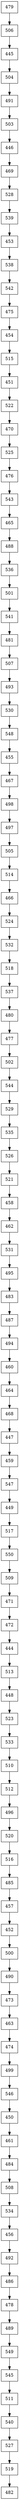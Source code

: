 digraph G {
  node [shape=record];
  node0 [label="{479}"];
  node0 -> node1;
  node1 [label="{506}"];
  node1 -> node2;
  node2 [label="{445}"];
  node2 -> node3;
  node3 [label="{504}"];
  node3 -> node4;
  node4 [label="{491}"];
  node4 -> node5;
  node5 [label="{503}"];
  node5 -> node6;
  node6 [label="{446}"];
  node6 -> node7;
  node7 [label="{469}"];
  node7 -> node8;
  node8 [label="{528}"];
  node8 -> node9;
  node9 [label="{539}"];
  node9 -> node10;
  node10 [label="{453}"];
  node10 -> node11;
  node11 [label="{538}"];
  node11 -> node12;
  node12 [label="{542}"];
  node12 -> node13;
  node13 [label="{475}"];
  node13 -> node14;
  node14 [label="{454}"];
  node14 -> node15;
  node15 [label="{515}"];
  node15 -> node16;
  node16 [label="{451}"];
  node16 -> node17;
  node17 [label="{522}"];
  node17 -> node18;
  node18 [label="{470}"];
  node18 -> node19;
  node19 [label="{525}"];
  node19 -> node20;
  node20 [label="{476}"];
  node20 -> node21;
  node21 [label="{543}"];
  node21 -> node22;
  node22 [label="{465}"];
  node22 -> node23;
  node23 [label="{488}"];
  node23 -> node24;
  node24 [label="{536}"];
  node24 -> node25;
  node25 [label="{501}"];
  node25 -> node26;
  node26 [label="{541}"];
  node26 -> node27;
  node27 [label="{481}"];
  node27 -> node28;
  node28 [label="{507}"];
  node28 -> node29;
  node29 [label="{493}"];
  node29 -> node30;
  node30 [label="{530}"];
  node30 -> node31;
  node31 [label="{548}"];
  node31 -> node32;
  node32 [label="{455}"];
  node32 -> node33;
  node33 [label="{467}"];
  node33 -> node34;
  node34 [label="{498}"];
  node34 -> node35;
  node35 [label="{497}"];
  node35 -> node36;
  node36 [label="{505}"];
  node36 -> node37;
  node37 [label="{514}"];
  node37 -> node38;
  node38 [label="{466}"];
  node38 -> node39;
  node39 [label="{524}"];
  node39 -> node40;
  node40 [label="{532}"];
  node40 -> node41;
  node41 [label="{518}"];
  node41 -> node42;
  node42 [label="{537}"];
  node42 -> node43;
  node43 [label="{480}"];
  node43 -> node44;
  node44 [label="{477}"];
  node44 -> node45;
  node45 [label="{502}"];
  node45 -> node46;
  node46 [label="{544}"];
  node46 -> node47;
  node47 [label="{529}"];
  node47 -> node48;
  node48 [label="{535}"];
  node48 -> node49;
  node49 [label="{526}"];
  node49 -> node50;
  node50 [label="{521}"];
  node50 -> node51;
  node51 [label="{458}"];
  node51 -> node52;
  node52 [label="{462}"];
  node52 -> node53;
  node53 [label="{531}"];
  node53 -> node54;
  node54 [label="{495}"];
  node54 -> node55;
  node55 [label="{483}"];
  node55 -> node56;
  node56 [label="{487}"];
  node56 -> node57;
  node57 [label="{494}"];
  node57 -> node58;
  node58 [label="{460}"];
  node58 -> node59;
  node59 [label="{464}"];
  node59 -> node60;
  node60 [label="{468}"];
  node60 -> node61;
  node61 [label="{447}"];
  node61 -> node62;
  node62 [label="{459}"];
  node62 -> node63;
  node63 [label="{547}"];
  node63 -> node64;
  node64 [label="{449}"];
  node64 -> node65;
  node65 [label="{517}"];
  node65 -> node66;
  node66 [label="{550}"];
  node66 -> node67;
  node67 [label="{509}"];
  node67 -> node68;
  node68 [label="{471}"];
  node68 -> node69;
  node69 [label="{472}"];
  node69 -> node70;
  node70 [label="{444}"];
  node70 -> node71;
  node71 [label="{513}"];
  node71 -> node72;
  node72 [label="{448}"];
  node72 -> node73;
  node73 [label="{523}"];
  node73 -> node74;
  node74 [label="{533}"];
  node74 -> node75;
  node75 [label="{510}"];
  node75 -> node76;
  node76 [label="{512}"];
  node76 -> node77;
  node77 [label="{496}"];
  node77 -> node78;
  node78 [label="{520}"];
  node78 -> node79;
  node79 [label="{516}"];
  node79 -> node80;
  node80 [label="{485}"];
  node80 -> node81;
  node81 [label="{457}"];
  node81 -> node82;
  node82 [label="{452}"];
  node82 -> node83;
  node83 [label="{500}"];
  node83 -> node84;
  node84 [label="{490}"];
  node84 -> node85;
  node85 [label="{473}"];
  node85 -> node86;
  node86 [label="{463}"];
  node86 -> node87;
  node87 [label="{474}"];
  node87 -> node88;
  node88 [label="{499}"];
  node88 -> node89;
  node89 [label="{546}"];
  node89 -> node90;
  node90 [label="{450}"];
  node90 -> node91;
  node91 [label="{461}"];
  node91 -> node92;
  node92 [label="{484}"];
  node92 -> node93;
  node93 [label="{508}"];
  node93 -> node94;
  node94 [label="{534}"];
  node94 -> node95;
  node95 [label="{456}"];
  node95 -> node96;
  node96 [label="{492}"];
  node96 -> node97;
  node97 [label="{486}"];
  node97 -> node98;
  node98 [label="{478}"];
  node98 -> node99;
  node99 [label="{489}"];
  node99 -> node100;
  node100 [label="{549}"];
  node100 -> node101;
  node101 [label="{545}"];
  node101 -> node102;
  node102 [label="{511}"];
  node102 -> node103;
  node103 [label="{540}"];
  node103 -> node104;
  node104 [label="{527}"];
  node104 -> node105;
  node105 [label="{519}"];
  node105 -> node106;
  node106 [label="{482}"];
}
